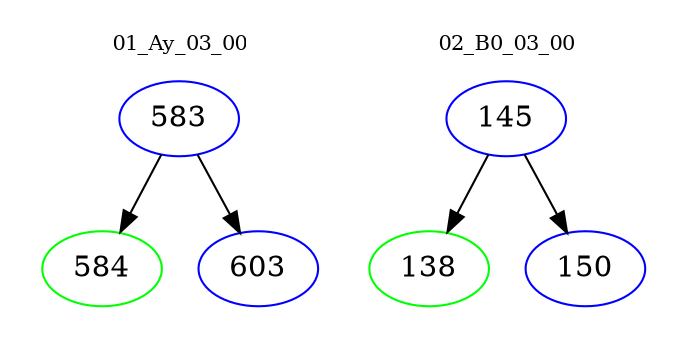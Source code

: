 digraph{
subgraph cluster_0 {
color = white
label = "01_Ay_03_00";
fontsize=10;
T0_583 [label="583", color="blue"]
T0_583 -> T0_584 [color="black"]
T0_584 [label="584", color="green"]
T0_583 -> T0_603 [color="black"]
T0_603 [label="603", color="blue"]
}
subgraph cluster_1 {
color = white
label = "02_B0_03_00";
fontsize=10;
T1_145 [label="145", color="blue"]
T1_145 -> T1_138 [color="black"]
T1_138 [label="138", color="green"]
T1_145 -> T1_150 [color="black"]
T1_150 [label="150", color="blue"]
}
}
